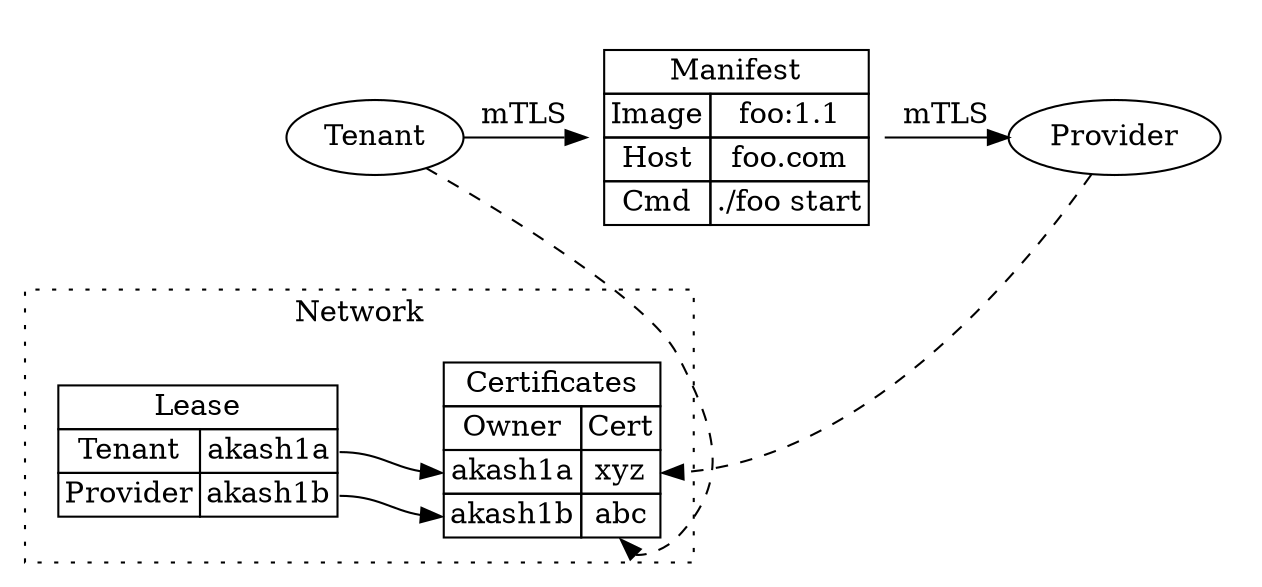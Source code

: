 digraph G {

  subgraph cluster_N {
    label="Network";
    graph[style=dotted];

    node[shape=plaintext];
    n_lease [label=<
      <TABLE BORDER="0" CELLBORDER="1" CELLSPACING="0"> <TR>
        <TD COLSPAN="2">Lease</TD>
      </TR><TR>
        <TD>Tenant</TD><TD PORT="l1">akash1a</TD>
      </TR><TR>
        <TD>Provider</TD><TD PORT="l2">akash1b</TD>
      </TR></TABLE>
    >];
    n_cert [label=<
      <TABLE BORDER="0" CELLBORDER="1" CELLSPACING="0"> <TR>
        <TD COLSPAN="2">Certificates</TD>
      </TR><TR>
        <TD>Owner</TD><TD>Cert</TD>
      </TR><TR>
        <TD PORT="o1">akash1a</TD><TD PORT="c1">xyz</TD>
      </TR><TR>
        <TD PORT="o2">akash1b</TD><TD PORT="c2">abc</TD>
      </TR></TABLE>
    >];

    n_lease:l1 -> n_cert:o1;
    n_lease:l2 -> n_cert:o2;

    {
      rank=same;
      n_cert n_lease
    }
  }

  subgraph cluster_X {
    style=invis;

    n_manifest[shape=plaintext label=<
      <TABLE BORDER="0" CELLBORDER="1" CELLSPACING="0"> <TR>
        <TD COLSPAN="2">Manifest</TD>
      </TR><TR>
        <TD>Image</TD><TD>foo:1.1</TD>
      </TR><TR>
        <TD>Host</TD><TD>foo.com</TD>
      </TR><TR>
        <TD>Cmd</TD><TD>./foo start</TD>
      </TR></TABLE>
     >];


    n_tenant    [label="Tenant"];
    n_provider1 [label="Provider"];

    {
      rank=min;
      n_manifest n_tenant n_provider1
    }

    n_tenant -> n_manifest -> n_provider1 [label="mTLS"];
  }

  n_provider1 -> n_cert:c1 [style=dashed label=""];
  n_tenant    -> n_cert:c2 [style=dashed label=""];

}
